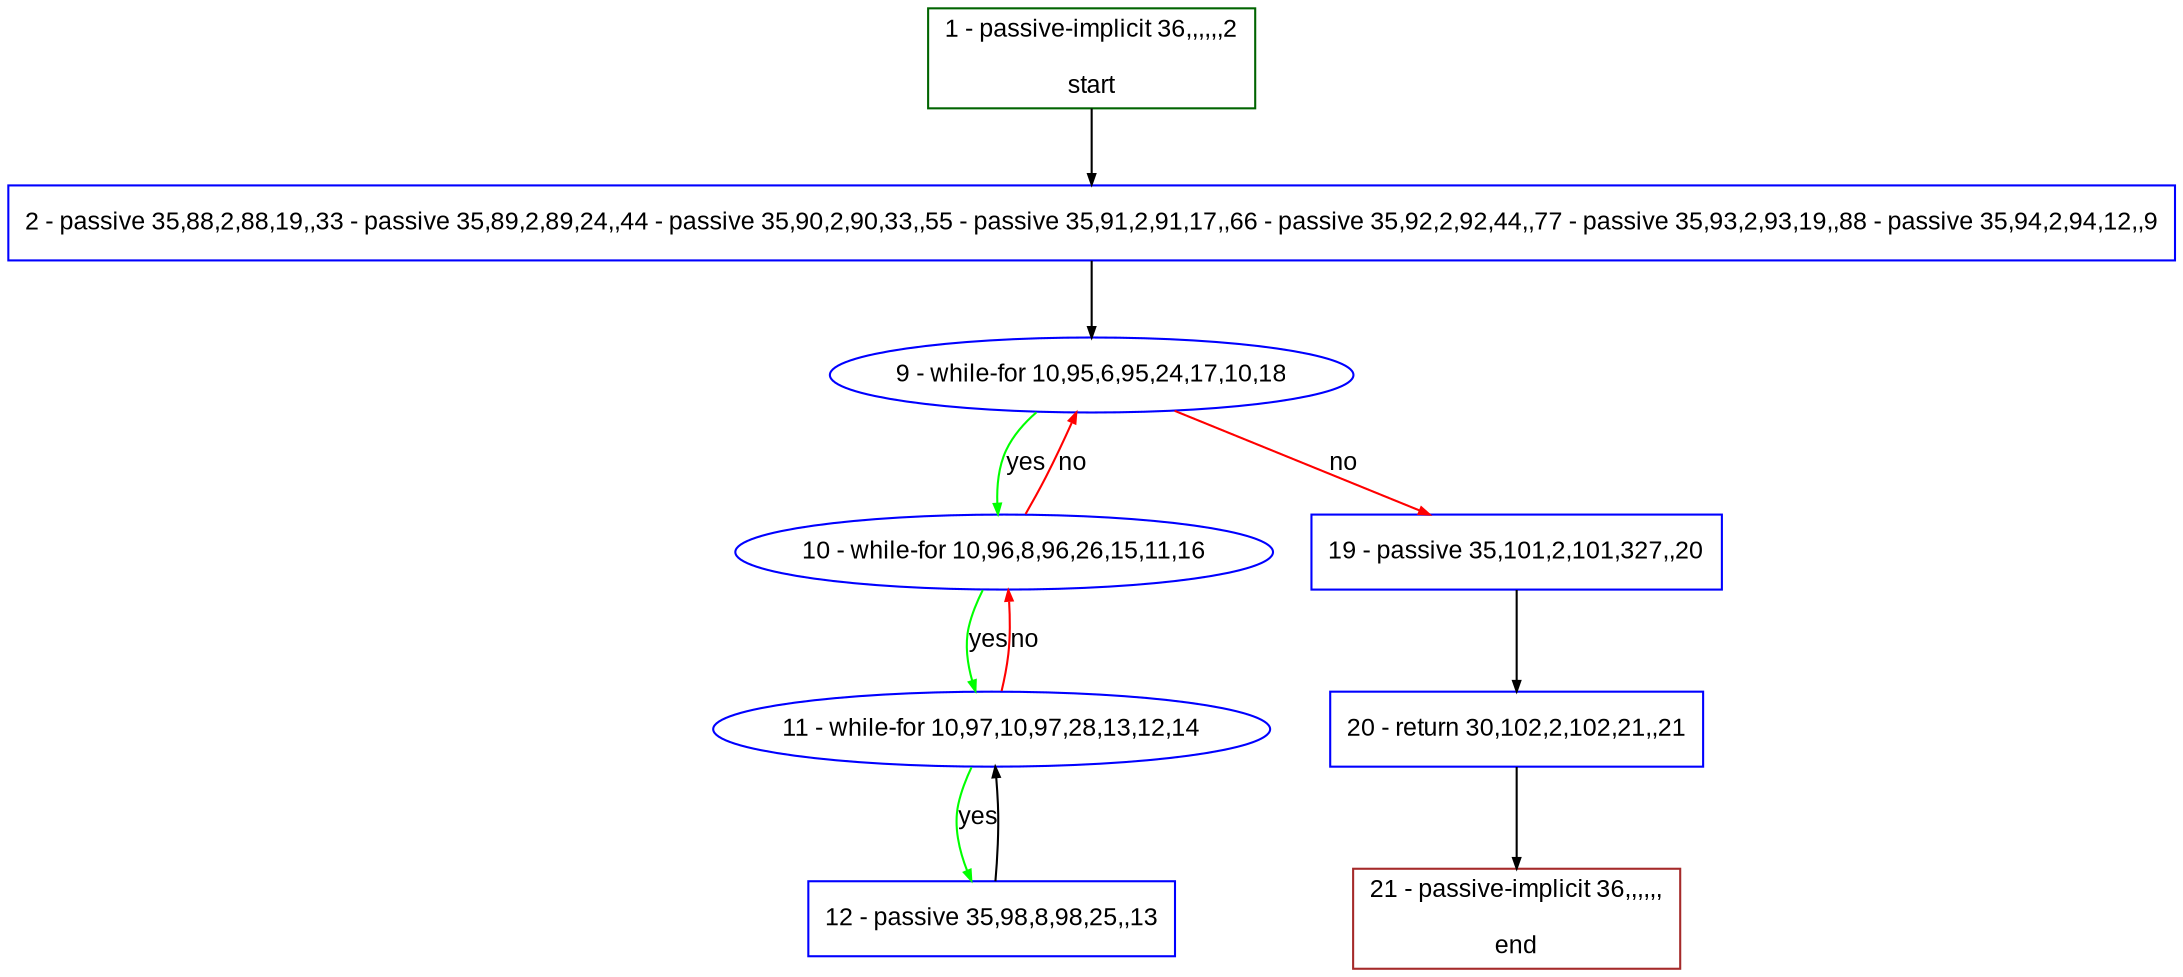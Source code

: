 digraph "" {
  graph [pack="true", label="", fontsize="12", packmode="clust", fontname="Arial", fillcolor="#FFFFCC", bgcolor="white", style="rounded,filled", compound="true"];
  node [node_initialized="no", label="", color="grey", fontsize="12", fillcolor="white", fontname="Arial", style="filled", shape="rectangle", compound="true", fixedsize="false"];
  edge [fontcolor="black", arrowhead="normal", arrowtail="none", arrowsize="0.5", ltail="", label="", color="black", fontsize="12", lhead="", fontname="Arial", dir="forward", compound="true"];
  __N1 [label="2 - passive 35,88,2,88,19,,33 - passive 35,89,2,89,24,,44 - passive 35,90,2,90,33,,55 - passive 35,91,2,91,17,,66 - passive 35,92,2,92,44,,77 - passive 35,93,2,93,19,,88 - passive 35,94,2,94,12,,9", color="#0000ff", fillcolor="#ffffff", style="filled", shape="box"];
  __N2 [label="1 - passive-implicit 36,,,,,,2\n\nstart", color="#006400", fillcolor="#ffffff", style="filled", shape="box"];
  __N3 [label="9 - while-for 10,95,6,95,24,17,10,18", color="#0000ff", fillcolor="#ffffff", style="filled", shape="oval"];
  __N4 [label="10 - while-for 10,96,8,96,26,15,11,16", color="#0000ff", fillcolor="#ffffff", style="filled", shape="oval"];
  __N5 [label="19 - passive 35,101,2,101,327,,20", color="#0000ff", fillcolor="#ffffff", style="filled", shape="box"];
  __N6 [label="11 - while-for 10,97,10,97,28,13,12,14", color="#0000ff", fillcolor="#ffffff", style="filled", shape="oval"];
  __N7 [label="12 - passive 35,98,8,98,25,,13", color="#0000ff", fillcolor="#ffffff", style="filled", shape="box"];
  __N8 [label="20 - return 30,102,2,102,21,,21", color="#0000ff", fillcolor="#ffffff", style="filled", shape="box"];
  __N9 [label="21 - passive-implicit 36,,,,,,\n\nend", color="#a52a2a", fillcolor="#ffffff", style="filled", shape="box"];
  __N2 -> __N1 [arrowhead="normal", arrowtail="none", color="#000000", label="", dir="forward"];
  __N1 -> __N3 [arrowhead="normal", arrowtail="none", color="#000000", label="", dir="forward"];
  __N3 -> __N4 [arrowhead="normal", arrowtail="none", color="#00ff00", label="yes", dir="forward"];
  __N4 -> __N3 [arrowhead="normal", arrowtail="none", color="#ff0000", label="no", dir="forward"];
  __N3 -> __N5 [arrowhead="normal", arrowtail="none", color="#ff0000", label="no", dir="forward"];
  __N4 -> __N6 [arrowhead="normal", arrowtail="none", color="#00ff00", label="yes", dir="forward"];
  __N6 -> __N4 [arrowhead="normal", arrowtail="none", color="#ff0000", label="no", dir="forward"];
  __N6 -> __N7 [arrowhead="normal", arrowtail="none", color="#00ff00", label="yes", dir="forward"];
  __N7 -> __N6 [arrowhead="normal", arrowtail="none", color="#000000", label="", dir="forward"];
  __N5 -> __N8 [arrowhead="normal", arrowtail="none", color="#000000", label="", dir="forward"];
  __N8 -> __N9 [arrowhead="normal", arrowtail="none", color="#000000", label="", dir="forward"];
}
